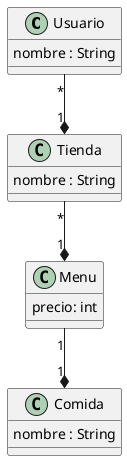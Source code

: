 @startuml
class Usuario {
  nombre : String
}

class Comida {
   nombre : String
}

class Tienda {
   nombre : String
}

class Menu {
   precio: int
}


Usuario "*" --*  "1" Tienda
Tienda "*" --*  "1" Menu
Menu "1" --* "1" Comida

@enduml
